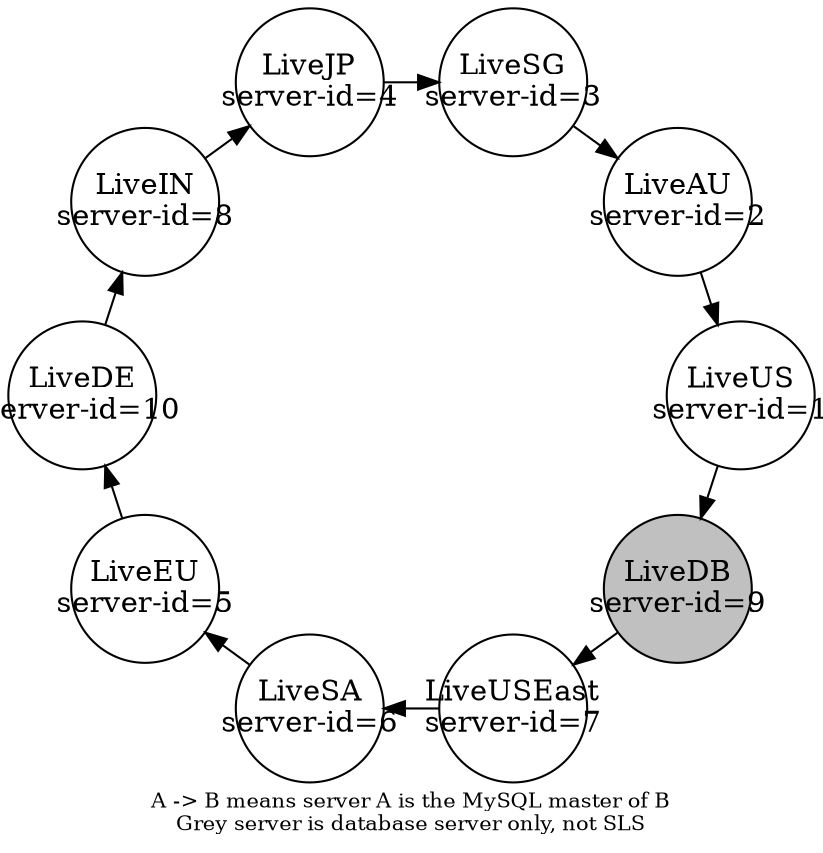 # Slave Server <= Master Server = Slave Server ID

digraph MySQLRep {

	# ratio=1.4142;
	size="11.69,16.53"
	layout=circo;

	node [shape=circle,fixedsize=true,width=0.99];

	LiveDB [style=filled,fillcolor=grey];

	LiveUS [ label="LiveUS\nserver-id=1" ];
	LiveAU [ label="LiveAU\nserver-id=2" ];
	LiveSG [ label="LiveSG\nserver-id=3" ];
	LiveJP [ label="LiveJP\nserver-id=4" ];
	LiveEU [ label="LiveEU\nserver-id=5" ];
	LiveSA [ label="LiveSA\nserver-id=6" ];
	LiveUSEast [ label="LiveUSEast\nserver-id=7" ];
	LiveIN [ label="LiveIN\nserver-id=8" ];
	LiveDB [ label="LiveDB\nserver-id=9" ];
	LiveDE [ label="LiveDE\nserver-id=10" ];

	LiveDB->LiveUSEast;
	LiveUSEast->LiveSA;
	LiveSA->LiveEU;
	LiveEU->LiveDE;
	LiveDE->LiveIN;
	LiveIN->LiveJP;
	LiveJP->LiveSG;
	LiveSG->LiveAU;
	LiveAU->LiveUS;
	LiveUS->LiveDB;

	overlap=false
	label="A -> B means server A is the MySQL master of B\nGrey server is database server only, not SLS"
	fontsize=10;

}
